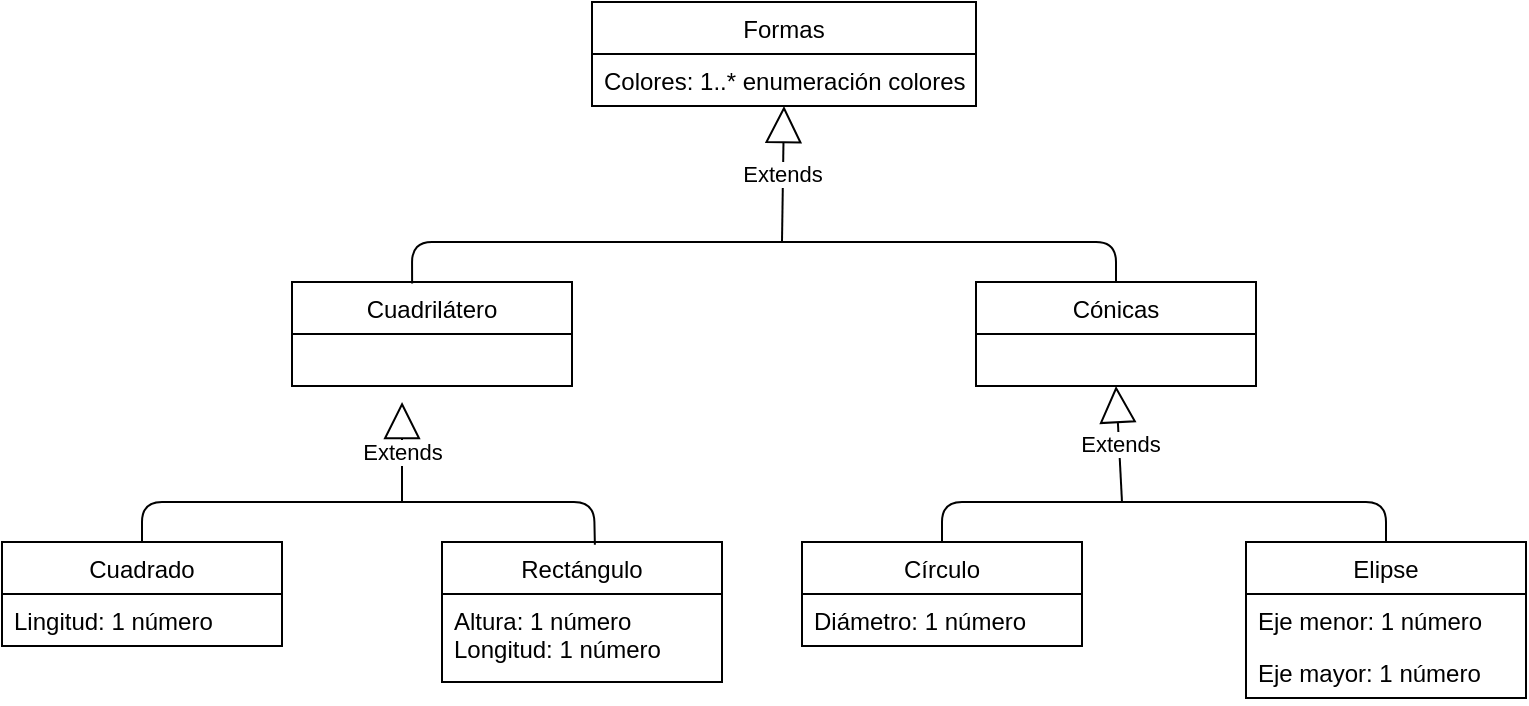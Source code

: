 <mxfile>
    <diagram id="Qv6sRygTkiiGk1gJ5XFq" name="Página-1">
        <mxGraphModel dx="1040" dy="560" grid="1" gridSize="10" guides="1" tooltips="1" connect="1" arrows="1" fold="1" page="1" pageScale="1" pageWidth="827" pageHeight="1169" math="0" shadow="0">
            <root>
                <mxCell id="0"/>
                <mxCell id="1" parent="0"/>
                <mxCell id="2" value="Formas" style="swimlane;fontStyle=0;childLayout=stackLayout;horizontal=1;startSize=26;fillColor=none;horizontalStack=0;resizeParent=1;resizeParentMax=0;resizeLast=0;collapsible=1;marginBottom=0;" vertex="1" parent="1">
                    <mxGeometry x="335" y="20" width="192" height="52" as="geometry"/>
                </mxCell>
                <mxCell id="5" value="Colores: 1..* enumeración colores" style="text;strokeColor=none;fillColor=none;align=left;verticalAlign=top;spacingLeft=4;spacingRight=4;overflow=hidden;rotatable=0;points=[[0,0.5],[1,0.5]];portConstraint=eastwest;" vertex="1" parent="2">
                    <mxGeometry y="26" width="192" height="26" as="geometry"/>
                </mxCell>
                <mxCell id="6" value="Elipse" style="swimlane;fontStyle=0;childLayout=stackLayout;horizontal=1;startSize=26;fillColor=none;horizontalStack=0;resizeParent=1;resizeParentMax=0;resizeLast=0;collapsible=1;marginBottom=0;" vertex="1" parent="1">
                    <mxGeometry x="662" y="290" width="140" height="78" as="geometry"/>
                </mxCell>
                <mxCell id="7" value="Eje menor: 1 número" style="text;strokeColor=none;fillColor=none;align=left;verticalAlign=top;spacingLeft=4;spacingRight=4;overflow=hidden;rotatable=0;points=[[0,0.5],[1,0.5]];portConstraint=eastwest;" vertex="1" parent="6">
                    <mxGeometry y="26" width="140" height="26" as="geometry"/>
                </mxCell>
                <mxCell id="8" value="Eje mayor: 1 número" style="text;strokeColor=none;fillColor=none;align=left;verticalAlign=top;spacingLeft=4;spacingRight=4;overflow=hidden;rotatable=0;points=[[0,0.5],[1,0.5]];portConstraint=eastwest;" vertex="1" parent="6">
                    <mxGeometry y="52" width="140" height="26" as="geometry"/>
                </mxCell>
                <mxCell id="10" value="Círculo" style="swimlane;fontStyle=0;childLayout=stackLayout;horizontal=1;startSize=26;fillColor=none;horizontalStack=0;resizeParent=1;resizeParentMax=0;resizeLast=0;collapsible=1;marginBottom=0;" vertex="1" parent="1">
                    <mxGeometry x="440" y="290" width="140" height="52" as="geometry"/>
                </mxCell>
                <mxCell id="11" value="Diámetro: 1 número" style="text;strokeColor=none;fillColor=none;align=left;verticalAlign=top;spacingLeft=4;spacingRight=4;overflow=hidden;rotatable=0;points=[[0,0.5],[1,0.5]];portConstraint=eastwest;" vertex="1" parent="10">
                    <mxGeometry y="26" width="140" height="26" as="geometry"/>
                </mxCell>
                <mxCell id="14" value="Rectángulo" style="swimlane;fontStyle=0;childLayout=stackLayout;horizontal=1;startSize=26;fillColor=none;horizontalStack=0;resizeParent=1;resizeParentMax=0;resizeLast=0;collapsible=1;marginBottom=0;" vertex="1" parent="1">
                    <mxGeometry x="260" y="290" width="140" height="70" as="geometry"/>
                </mxCell>
                <mxCell id="15" value="Altura: 1 número&#10;Longitud: 1 número" style="text;strokeColor=none;fillColor=none;align=left;verticalAlign=top;spacingLeft=4;spacingRight=4;overflow=hidden;rotatable=0;points=[[0,0.5],[1,0.5]];portConstraint=eastwest;" vertex="1" parent="14">
                    <mxGeometry y="26" width="140" height="44" as="geometry"/>
                </mxCell>
                <mxCell id="18" value="Cuadrado" style="swimlane;fontStyle=0;childLayout=stackLayout;horizontal=1;startSize=26;fillColor=none;horizontalStack=0;resizeParent=1;resizeParentMax=0;resizeLast=0;collapsible=1;marginBottom=0;" vertex="1" parent="1">
                    <mxGeometry x="40" y="290" width="140" height="52" as="geometry"/>
                </mxCell>
                <mxCell id="19" value="Lingitud: 1 número" style="text;strokeColor=none;fillColor=none;align=left;verticalAlign=top;spacingLeft=4;spacingRight=4;overflow=hidden;rotatable=0;points=[[0,0.5],[1,0.5]];portConstraint=eastwest;" vertex="1" parent="18">
                    <mxGeometry y="26" width="140" height="26" as="geometry"/>
                </mxCell>
                <mxCell id="22" value="Cónicas" style="swimlane;fontStyle=0;childLayout=stackLayout;horizontal=1;startSize=26;fillColor=none;horizontalStack=0;resizeParent=1;resizeParentMax=0;resizeLast=0;collapsible=1;marginBottom=0;" vertex="1" parent="1">
                    <mxGeometry x="527" y="160" width="140" height="52" as="geometry"/>
                </mxCell>
                <mxCell id="25" value="  " style="text;strokeColor=none;fillColor=none;align=left;verticalAlign=top;spacingLeft=4;spacingRight=4;overflow=hidden;rotatable=0;points=[[0,0.5],[1,0.5]];portConstraint=eastwest;" vertex="1" parent="22">
                    <mxGeometry y="26" width="140" height="26" as="geometry"/>
                </mxCell>
                <mxCell id="26" value="Cuadrilátero" style="swimlane;fontStyle=0;childLayout=stackLayout;horizontal=1;startSize=26;fillColor=none;horizontalStack=0;resizeParent=1;resizeParentMax=0;resizeLast=0;collapsible=1;marginBottom=0;" vertex="1" parent="1">
                    <mxGeometry x="185" y="160" width="140" height="52" as="geometry"/>
                </mxCell>
                <mxCell id="27" value="  " style="text;strokeColor=none;fillColor=none;align=left;verticalAlign=top;spacingLeft=4;spacingRight=4;overflow=hidden;rotatable=0;points=[[0,0.5],[1,0.5]];portConstraint=eastwest;" vertex="1" parent="26">
                    <mxGeometry y="26" width="140" height="26" as="geometry"/>
                </mxCell>
                <mxCell id="30" value="" style="endArrow=none;html=1;entryX=0.5;entryY=0;entryDx=0;entryDy=0;exitX=0.429;exitY=0.014;exitDx=0;exitDy=0;exitPerimeter=0;" edge="1" parent="1" source="26" target="22">
                    <mxGeometry width="50" height="50" relative="1" as="geometry">
                        <mxPoint x="325" y="186" as="sourcePoint"/>
                        <mxPoint x="475" y="230" as="targetPoint"/>
                        <Array as="points">
                            <mxPoint x="245" y="140"/>
                            <mxPoint x="420" y="140"/>
                            <mxPoint x="597" y="140"/>
                        </Array>
                    </mxGeometry>
                </mxCell>
                <mxCell id="31" value="" style="endArrow=none;html=1;entryX=0.546;entryY=0.02;entryDx=0;entryDy=0;entryPerimeter=0;exitX=0.5;exitY=0;exitDx=0;exitDy=0;" edge="1" parent="1" source="18" target="14">
                    <mxGeometry width="50" height="50" relative="1" as="geometry">
                        <mxPoint x="180" y="320" as="sourcePoint"/>
                        <mxPoint x="230" y="270" as="targetPoint"/>
                        <Array as="points">
                            <mxPoint x="110" y="270"/>
                            <mxPoint x="220" y="270"/>
                            <mxPoint x="336" y="270"/>
                        </Array>
                    </mxGeometry>
                </mxCell>
                <mxCell id="32" value="" style="endArrow=none;html=1;exitX=0.5;exitY=0;exitDx=0;exitDy=0;entryX=0.5;entryY=0;entryDx=0;entryDy=0;" edge="1" parent="1" source="10" target="6">
                    <mxGeometry width="50" height="50" relative="1" as="geometry">
                        <mxPoint x="420" y="250" as="sourcePoint"/>
                        <mxPoint x="470" y="200" as="targetPoint"/>
                        <Array as="points">
                            <mxPoint x="510" y="270"/>
                            <mxPoint x="620" y="270"/>
                            <mxPoint x="732" y="270"/>
                        </Array>
                    </mxGeometry>
                </mxCell>
                <mxCell id="34" value="Extends" style="endArrow=block;endSize=16;endFill=0;html=1;entryX=0.5;entryY=1;entryDx=0;entryDy=0;" edge="1" parent="1" target="2">
                    <mxGeometry width="160" relative="1" as="geometry">
                        <mxPoint x="430" y="140" as="sourcePoint"/>
                        <mxPoint x="520" y="220" as="targetPoint"/>
                    </mxGeometry>
                </mxCell>
                <mxCell id="35" value="Extends" style="endArrow=block;endSize=16;endFill=0;html=1;entryX=0.393;entryY=1.308;entryDx=0;entryDy=0;entryPerimeter=0;" edge="1" parent="1" target="27">
                    <mxGeometry width="160" relative="1" as="geometry">
                        <mxPoint x="240" y="270" as="sourcePoint"/>
                        <mxPoint x="520" y="220" as="targetPoint"/>
                    </mxGeometry>
                </mxCell>
                <mxCell id="36" value="Extends" style="endArrow=block;endSize=16;endFill=0;html=1;entryX=0.5;entryY=1;entryDx=0;entryDy=0;" edge="1" parent="1" target="22">
                    <mxGeometry width="160" relative="1" as="geometry">
                        <mxPoint x="600" y="270" as="sourcePoint"/>
                        <mxPoint x="520" y="220" as="targetPoint"/>
                    </mxGeometry>
                </mxCell>
            </root>
        </mxGraphModel>
    </diagram>
</mxfile>
